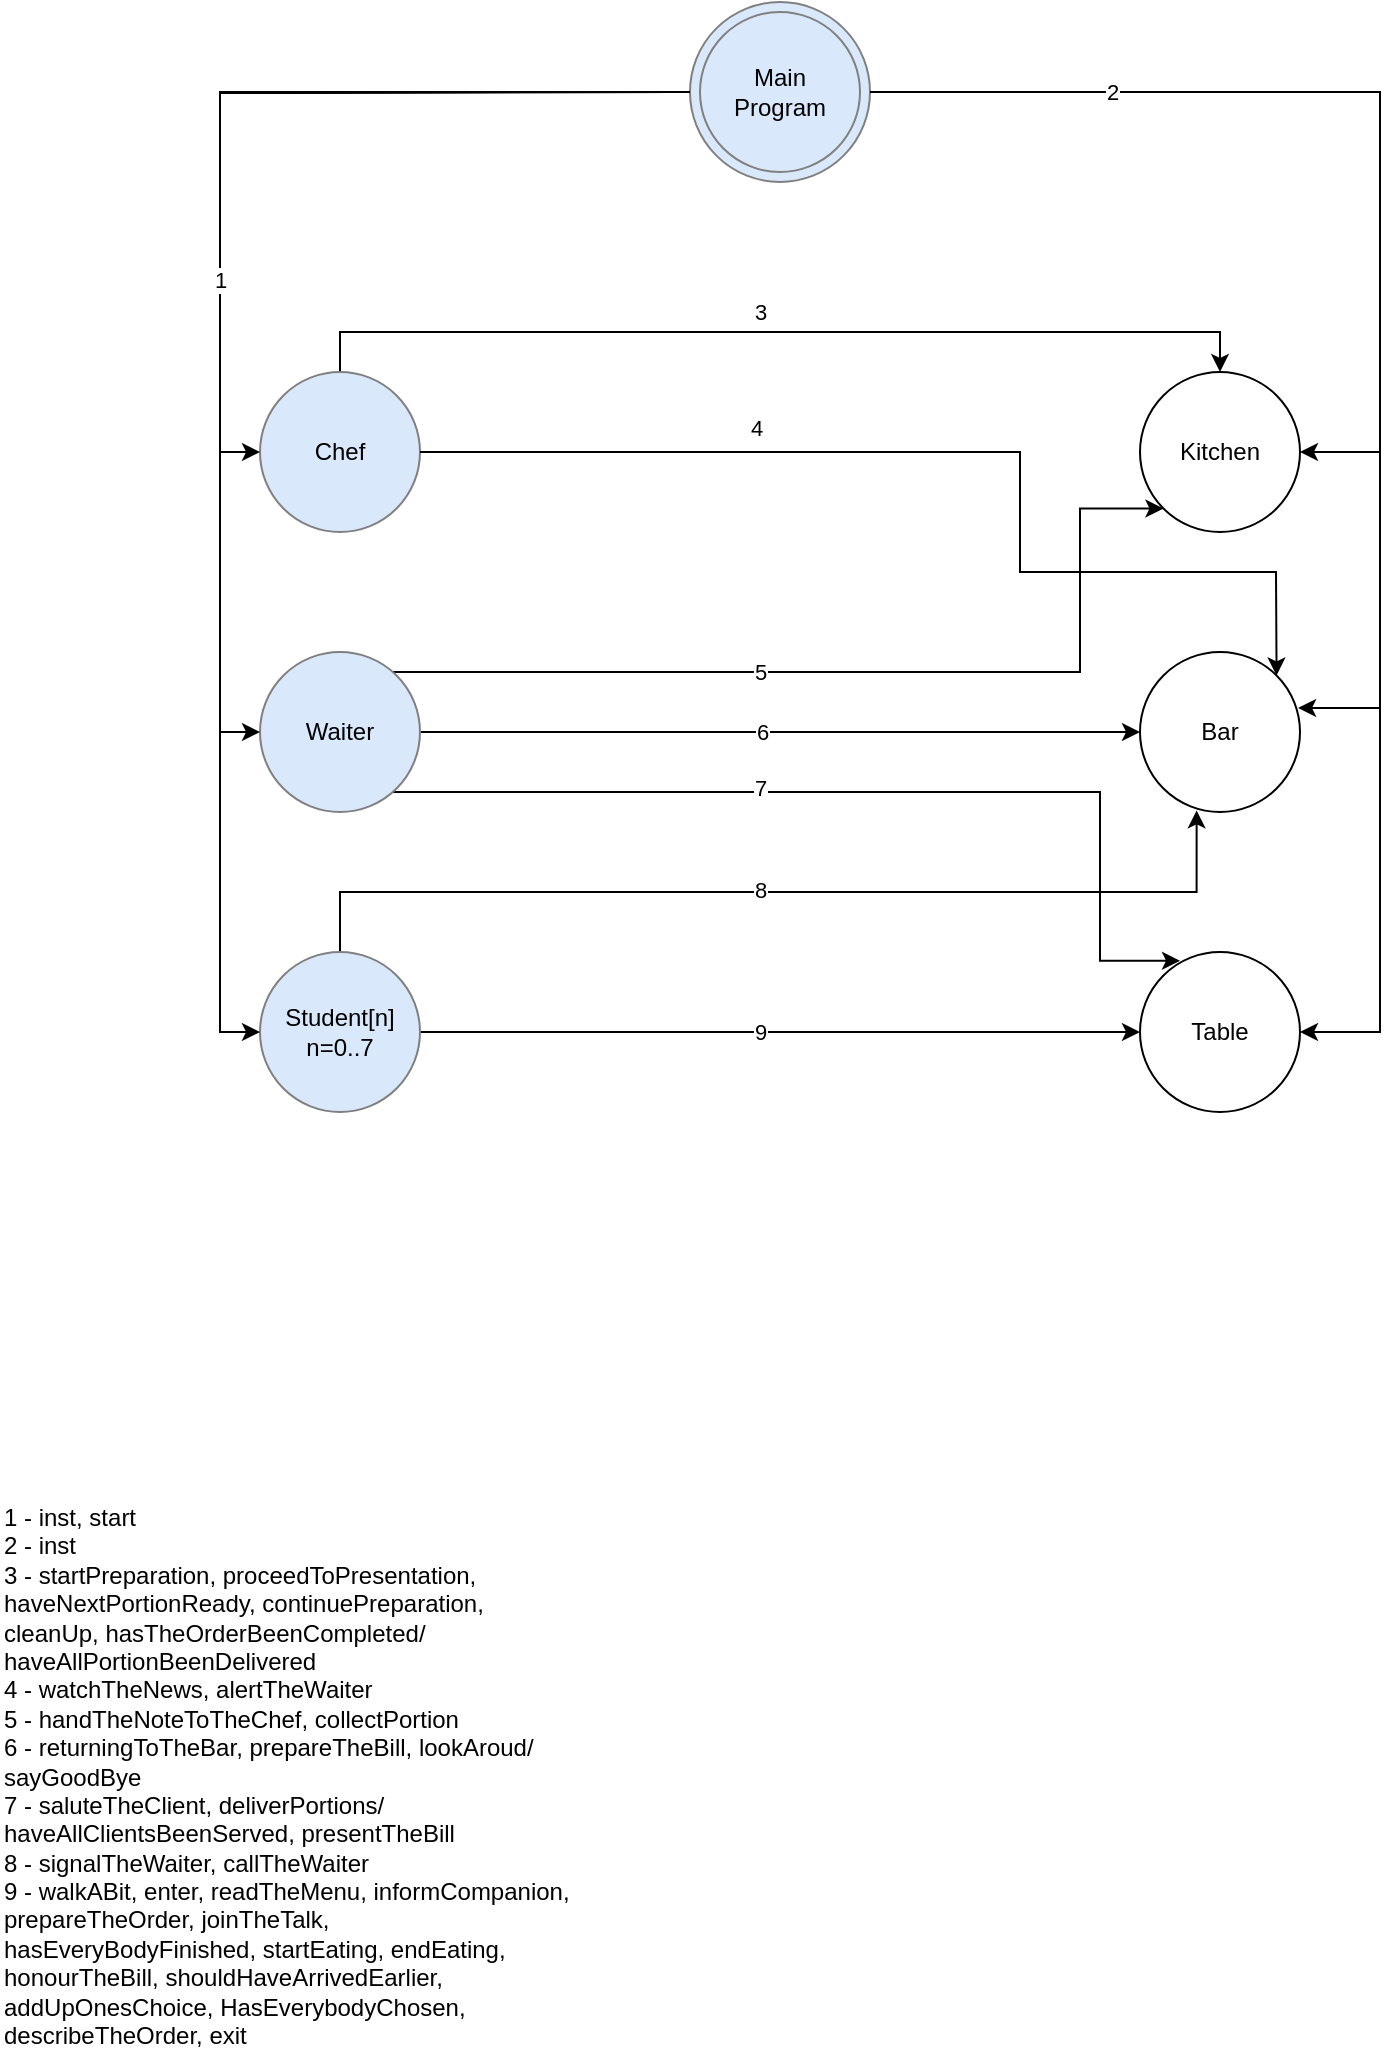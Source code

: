 <mxfile version="17.3.0" type="google"><diagram id="dL68ML8HeQB0krsFM4QG" name="Page-1"><mxGraphModel grid="1" page="1" gridSize="10" guides="1" tooltips="1" connect="1" arrows="1" fold="1" pageScale="1" pageWidth="827" pageHeight="1169" math="0" shadow="0"><root><mxCell id="0"/><mxCell id="1" parent="0"/><mxCell id="0n8z57wEoNdcpEe77m6L-2" value="&lt;div&gt;Main&lt;/div&gt;&lt;div&gt;Program&lt;/div&gt;" style="ellipse;whiteSpace=wrap;html=1;fillColor=#dae8fc;strokeColor=#808080;" vertex="1" parent="1"><mxGeometry x="365" y="35" width="90" height="90" as="geometry"/></mxCell><mxCell id="AYBJWy7RnWGATPJfJ0bl-2" style="edgeStyle=orthogonalEdgeStyle;rounded=0;orthogonalLoop=1;jettySize=auto;html=1;entryX=0.5;entryY=0;entryDx=0;entryDy=0;" edge="1" parent="1" source="CHyU5B67_R3pXy2R8SUt-1" target="CHyU5B67_R3pXy2R8SUt-4"><mxGeometry relative="1" as="geometry"><Array as="points"><mxPoint x="190" y="200"/><mxPoint x="630" y="200"/></Array></mxGeometry></mxCell><mxCell id="AYBJWy7RnWGATPJfJ0bl-3" value="3" style="edgeLabel;html=1;align=center;verticalAlign=middle;resizable=0;points=[];" connectable="0" vertex="1" parent="AYBJWy7RnWGATPJfJ0bl-2"><mxGeometry x="-0.142" y="-5" relative="1" as="geometry"><mxPoint x="24" y="-15" as="offset"/></mxGeometry></mxCell><mxCell id="CHyU5B67_R3pXy2R8SUt-1" value="Chef" style="ellipse;whiteSpace=wrap;html=1;fillColor=#dae8fc;strokeColor=#808080;" vertex="1" parent="1"><mxGeometry x="150" y="220" width="80" height="80" as="geometry"/></mxCell><mxCell id="CHyU5B67_R3pXy2R8SUt-4" value="Kitchen" style="ellipse;whiteSpace=wrap;html=1;" vertex="1" parent="1"><mxGeometry x="590" y="220" width="80" height="80" as="geometry"/></mxCell><mxCell id="CHyU5B67_R3pXy2R8SUt-40" value="&lt;div&gt;&lt;br&gt;&lt;/div&gt;&lt;div&gt;1 - inst, start&lt;br&gt;&lt;/div&gt;&lt;div&gt;2 - inst&lt;/div&gt;&lt;div&gt;3 - startPreparation, proceedToPresentation, haveNextPortionReady, continuePreparation, cleanUp, hasTheOrderBeenCompleted/ haveAllPortionBeenDelivered&lt;br&gt;&lt;/div&gt;&lt;div&gt;4 - watchTheNews, alertTheWaiter&lt;br&gt;&lt;/div&gt;&lt;div&gt;5 - handTheNoteToTheChef, collectPortion&lt;/div&gt;&lt;div&gt;6 - returningToTheBar, prepareTheBill, lookAroud/ sayGoodBye&lt;br&gt;&lt;/div&gt;&lt;div&gt;7 - saluteTheClient, deliverPortions/ haveAllClientsBeenServed, presentTheBill&lt;/div&gt;&lt;div&gt;8 - signalTheWaiter, callTheWaiter&lt;br&gt;&lt;/div&gt;&lt;div&gt;9 - walkABit, enter, readTheMenu, informCompanion, prepareTheOrder, joinTheTalk, hasEveryBodyFinished, startEating, endEating, honourTheBill, shouldHaveArrivedEarlier, addUpOnesChoice, HasEverybodyChosen, describeTheOrder, exit&lt;br&gt;&lt;/div&gt;" style="text;html=1;strokeColor=none;fillColor=none;align=left;verticalAlign=middle;whiteSpace=wrap;rounded=0;" vertex="1" parent="1"><mxGeometry x="20" y="770" width="290" height="290" as="geometry"/></mxCell><mxCell id="u7dFwe4MQtNVLNE_dl1I-13" style="edgeStyle=orthogonalEdgeStyle;rounded=0;orthogonalLoop=1;jettySize=auto;html=1;entryX=0.354;entryY=0.99;entryDx=0;entryDy=0;entryPerimeter=0;" edge="1" parent="1" source="8J0D2MA1v4f_pQBH2An4-2" target="8J0D2MA1v4f_pQBH2An4-4"><mxGeometry relative="1" as="geometry"><Array as="points"><mxPoint x="190" y="480"/><mxPoint x="618" y="480"/></Array></mxGeometry></mxCell><mxCell id="u7dFwe4MQtNVLNE_dl1I-15" value="8" style="edgeLabel;html=1;align=center;verticalAlign=middle;resizable=0;points=[];" connectable="0" vertex="1" parent="u7dFwe4MQtNVLNE_dl1I-13"><mxGeometry x="0.102" y="1" relative="1" as="geometry"><mxPoint x="-35" as="offset"/></mxGeometry></mxCell><mxCell id="u7dFwe4MQtNVLNE_dl1I-16" style="edgeStyle=orthogonalEdgeStyle;rounded=0;orthogonalLoop=1;jettySize=auto;html=1;" edge="1" parent="1" source="8J0D2MA1v4f_pQBH2An4-2" target="8J0D2MA1v4f_pQBH2An4-5"><mxGeometry relative="1" as="geometry"/></mxCell><mxCell id="u7dFwe4MQtNVLNE_dl1I-17" value="9" style="edgeLabel;html=1;align=center;verticalAlign=middle;resizable=0;points=[];" connectable="0" vertex="1" parent="u7dFwe4MQtNVLNE_dl1I-16"><mxGeometry x="-0.057" y="-2" relative="1" as="geometry"><mxPoint y="-2" as="offset"/></mxGeometry></mxCell><mxCell id="8J0D2MA1v4f_pQBH2An4-2" value="&lt;div&gt;Student[n]&lt;/div&gt;&lt;div&gt;n=0..7&lt;/div&gt;" style="ellipse;whiteSpace=wrap;html=1;fillColor=#dae8fc;strokeColor=#808080;" vertex="1" parent="1"><mxGeometry x="150" y="510" width="80" height="80" as="geometry"/></mxCell><mxCell id="u7dFwe4MQtNVLNE_dl1I-6" style="edgeStyle=orthogonalEdgeStyle;rounded=0;orthogonalLoop=1;jettySize=auto;html=1;entryX=0;entryY=1;entryDx=0;entryDy=0;" edge="1" parent="1" source="8J0D2MA1v4f_pQBH2An4-3" target="CHyU5B67_R3pXy2R8SUt-4"><mxGeometry relative="1" as="geometry"><Array as="points"><mxPoint x="560" y="370"/><mxPoint x="560" y="288"/></Array></mxGeometry></mxCell><mxCell id="u7dFwe4MQtNVLNE_dl1I-7" value="&lt;div&gt;5&lt;/div&gt;" style="edgeLabel;html=1;align=center;verticalAlign=middle;resizable=0;points=[];" connectable="0" vertex="1" parent="u7dFwe4MQtNVLNE_dl1I-6"><mxGeometry x="-0.171" relative="1" as="geometry"><mxPoint x="-10" as="offset"/></mxGeometry></mxCell><mxCell id="u7dFwe4MQtNVLNE_dl1I-8" style="edgeStyle=orthogonalEdgeStyle;rounded=0;orthogonalLoop=1;jettySize=auto;html=1;" edge="1" parent="1" source="8J0D2MA1v4f_pQBH2An4-3" target="8J0D2MA1v4f_pQBH2An4-4"><mxGeometry relative="1" as="geometry"/></mxCell><mxCell id="u7dFwe4MQtNVLNE_dl1I-9" value="6" style="edgeLabel;html=1;align=center;verticalAlign=middle;resizable=0;points=[];" connectable="0" vertex="1" parent="u7dFwe4MQtNVLNE_dl1I-8"><mxGeometry x="0.069" y="1" relative="1" as="geometry"><mxPoint x="-22" y="1" as="offset"/></mxGeometry></mxCell><mxCell id="u7dFwe4MQtNVLNE_dl1I-11" style="edgeStyle=orthogonalEdgeStyle;rounded=0;orthogonalLoop=1;jettySize=auto;html=1;entryX=0.25;entryY=0.055;entryDx=0;entryDy=0;entryPerimeter=0;" edge="1" parent="1" source="8J0D2MA1v4f_pQBH2An4-3" target="8J0D2MA1v4f_pQBH2An4-5"><mxGeometry relative="1" as="geometry"><Array as="points"><mxPoint x="570" y="430"/><mxPoint x="570" y="514"/></Array></mxGeometry></mxCell><mxCell id="u7dFwe4MQtNVLNE_dl1I-12" value="7" style="edgeLabel;html=1;align=center;verticalAlign=middle;resizable=0;points=[];" connectable="0" vertex="1" parent="u7dFwe4MQtNVLNE_dl1I-11"><mxGeometry x="-0.225" y="2" relative="1" as="geometry"><mxPoint x="-2" as="offset"/></mxGeometry></mxCell><mxCell id="8J0D2MA1v4f_pQBH2An4-3" value="&lt;div&gt;Waiter&lt;/div&gt;" style="ellipse;whiteSpace=wrap;html=1;fillColor=#dae8fc;strokeColor=#808080;" vertex="1" parent="1"><mxGeometry x="150" y="360" width="80" height="80" as="geometry"/></mxCell><mxCell id="8J0D2MA1v4f_pQBH2An4-4" value="Bar" style="ellipse;whiteSpace=wrap;html=1;" vertex="1" parent="1"><mxGeometry x="590" y="360" width="80" height="80" as="geometry"/></mxCell><mxCell id="8J0D2MA1v4f_pQBH2An4-5" value="Table" style="ellipse;whiteSpace=wrap;html=1;" vertex="1" parent="1"><mxGeometry x="590" y="510" width="80" height="80" as="geometry"/></mxCell><mxCell id="CHyU5B67_R3pXy2R8SUt-42" style="edgeStyle=orthogonalEdgeStyle;rounded=0;orthogonalLoop=1;jettySize=auto;html=1;entryX=0;entryY=0.5;entryDx=0;entryDy=0;" edge="1" parent="1" target="8J0D2MA1v4f_pQBH2An4-2"><mxGeometry relative="1" as="geometry"><mxPoint x="360" y="80" as="sourcePoint"/></mxGeometry></mxCell><mxCell id="CHyU5B67_R3pXy2R8SUt-43" style="edgeStyle=orthogonalEdgeStyle;rounded=0;orthogonalLoop=1;jettySize=auto;html=1;entryX=0;entryY=0.5;entryDx=0;entryDy=0;" edge="1" parent="1" target="CHyU5B67_R3pXy2R8SUt-1"><mxGeometry relative="1" as="geometry"><mxPoint x="360" y="80" as="sourcePoint"/></mxGeometry></mxCell><mxCell id="CHyU5B67_R3pXy2R8SUt-44" style="edgeStyle=orthogonalEdgeStyle;rounded=0;orthogonalLoop=1;jettySize=auto;html=1;entryX=0;entryY=0.5;entryDx=0;entryDy=0;exitX=0;exitY=0.5;exitDx=0;exitDy=0;" edge="1" parent="1" source="0n8z57wEoNdcpEe77m6L-2" target="8J0D2MA1v4f_pQBH2An4-3"><mxGeometry relative="1" as="geometry"><mxPoint x="360" y="80" as="sourcePoint"/></mxGeometry></mxCell><mxCell id="0n8z57wEoNdcpEe77m6L-5" value="1" style="edgeLabel;html=1;align=center;verticalAlign=middle;resizable=0;points=[];" vertex="1" connectable="0" parent="CHyU5B67_R3pXy2R8SUt-44"><mxGeometry x="0.144" relative="1" as="geometry"><mxPoint as="offset"/></mxGeometry></mxCell><mxCell id="CHyU5B67_R3pXy2R8SUt-45" style="edgeStyle=orthogonalEdgeStyle;rounded=0;orthogonalLoop=1;jettySize=auto;html=1;entryX=1;entryY=0.5;entryDx=0;entryDy=0;exitX=1;exitY=0.5;exitDx=0;exitDy=0;" edge="1" parent="1" source="0n8z57wEoNdcpEe77m6L-2" target="8J0D2MA1v4f_pQBH2An4-5"><mxGeometry relative="1" as="geometry"><mxPoint x="720" y="560" as="targetPoint"/><Array as="points"><mxPoint x="710" y="80"/><mxPoint x="710" y="550"/></Array><mxPoint x="460" y="80" as="sourcePoint"/></mxGeometry></mxCell><mxCell id="CHyU5B67_R3pXy2R8SUt-46" style="edgeStyle=orthogonalEdgeStyle;rounded=0;orthogonalLoop=1;jettySize=auto;html=1;entryX=1;entryY=0.5;entryDx=0;entryDy=0;" edge="1" parent="1" target="CHyU5B67_R3pXy2R8SUt-4"><mxGeometry relative="1" as="geometry"><Array as="points"><mxPoint x="710" y="80"/><mxPoint x="710" y="260"/></Array><mxPoint x="460" y="80" as="sourcePoint"/></mxGeometry></mxCell><mxCell id="CHyU5B67_R3pXy2R8SUt-47" style="edgeStyle=orthogonalEdgeStyle;rounded=0;orthogonalLoop=1;jettySize=auto;html=1;entryX=0.988;entryY=0.35;entryDx=0;entryDy=0;entryPerimeter=0;" edge="1" parent="1" target="8J0D2MA1v4f_pQBH2An4-4"><mxGeometry relative="1" as="geometry"><Array as="points"><mxPoint x="710" y="80"/><mxPoint x="710" y="388"/></Array><mxPoint x="460" y="80" as="sourcePoint"/></mxGeometry></mxCell><mxCell id="CHyU5B67_R3pXy2R8SUt-49" value="2" style="edgeLabel;html=1;align=center;verticalAlign=middle;resizable=0;points=[];" connectable="0" vertex="1" parent="CHyU5B67_R3pXy2R8SUt-47"><mxGeometry x="-0.613" relative="1" as="geometry"><mxPoint as="offset"/></mxGeometry></mxCell><mxCell id="CHyU5B67_R3pXy2R8SUt-41" value="&lt;div&gt;Main&lt;/div&gt;&lt;div&gt;Program&lt;/div&gt;" style="ellipse;whiteSpace=wrap;html=1;fillColor=#dae8fc;strokeColor=#808080;" vertex="1" parent="1"><mxGeometry x="370" y="40" width="80" height="80" as="geometry"/></mxCell><mxCell id="u7dFwe4MQtNVLNE_dl1I-1" value="" style="endArrow=classic;html=1;rounded=0;exitX=1;exitY=0.5;exitDx=0;exitDy=0;entryX=1;entryY=0;entryDx=0;entryDy=0;" edge="1" parent="1" source="CHyU5B67_R3pXy2R8SUt-1" target="8J0D2MA1v4f_pQBH2An4-4"><mxGeometry width="50" height="50" relative="1" as="geometry"><mxPoint x="320" y="310" as="sourcePoint"/><mxPoint x="370" y="260" as="targetPoint"/><Array as="points"><mxPoint x="530" y="260"/><mxPoint x="530" y="320"/><mxPoint x="658" y="320"/></Array></mxGeometry></mxCell><mxCell id="u7dFwe4MQtNVLNE_dl1I-2" value="&lt;div&gt;4&lt;/div&gt;" style="edgeLabel;html=1;align=center;verticalAlign=middle;resizable=0;points=[];" connectable="0" vertex="1" parent="1"><mxGeometry x="400" y="270" as="geometry"><mxPoint x="-2" y="-22" as="offset"/></mxGeometry></mxCell></root></mxGraphModel></diagram></mxfile>